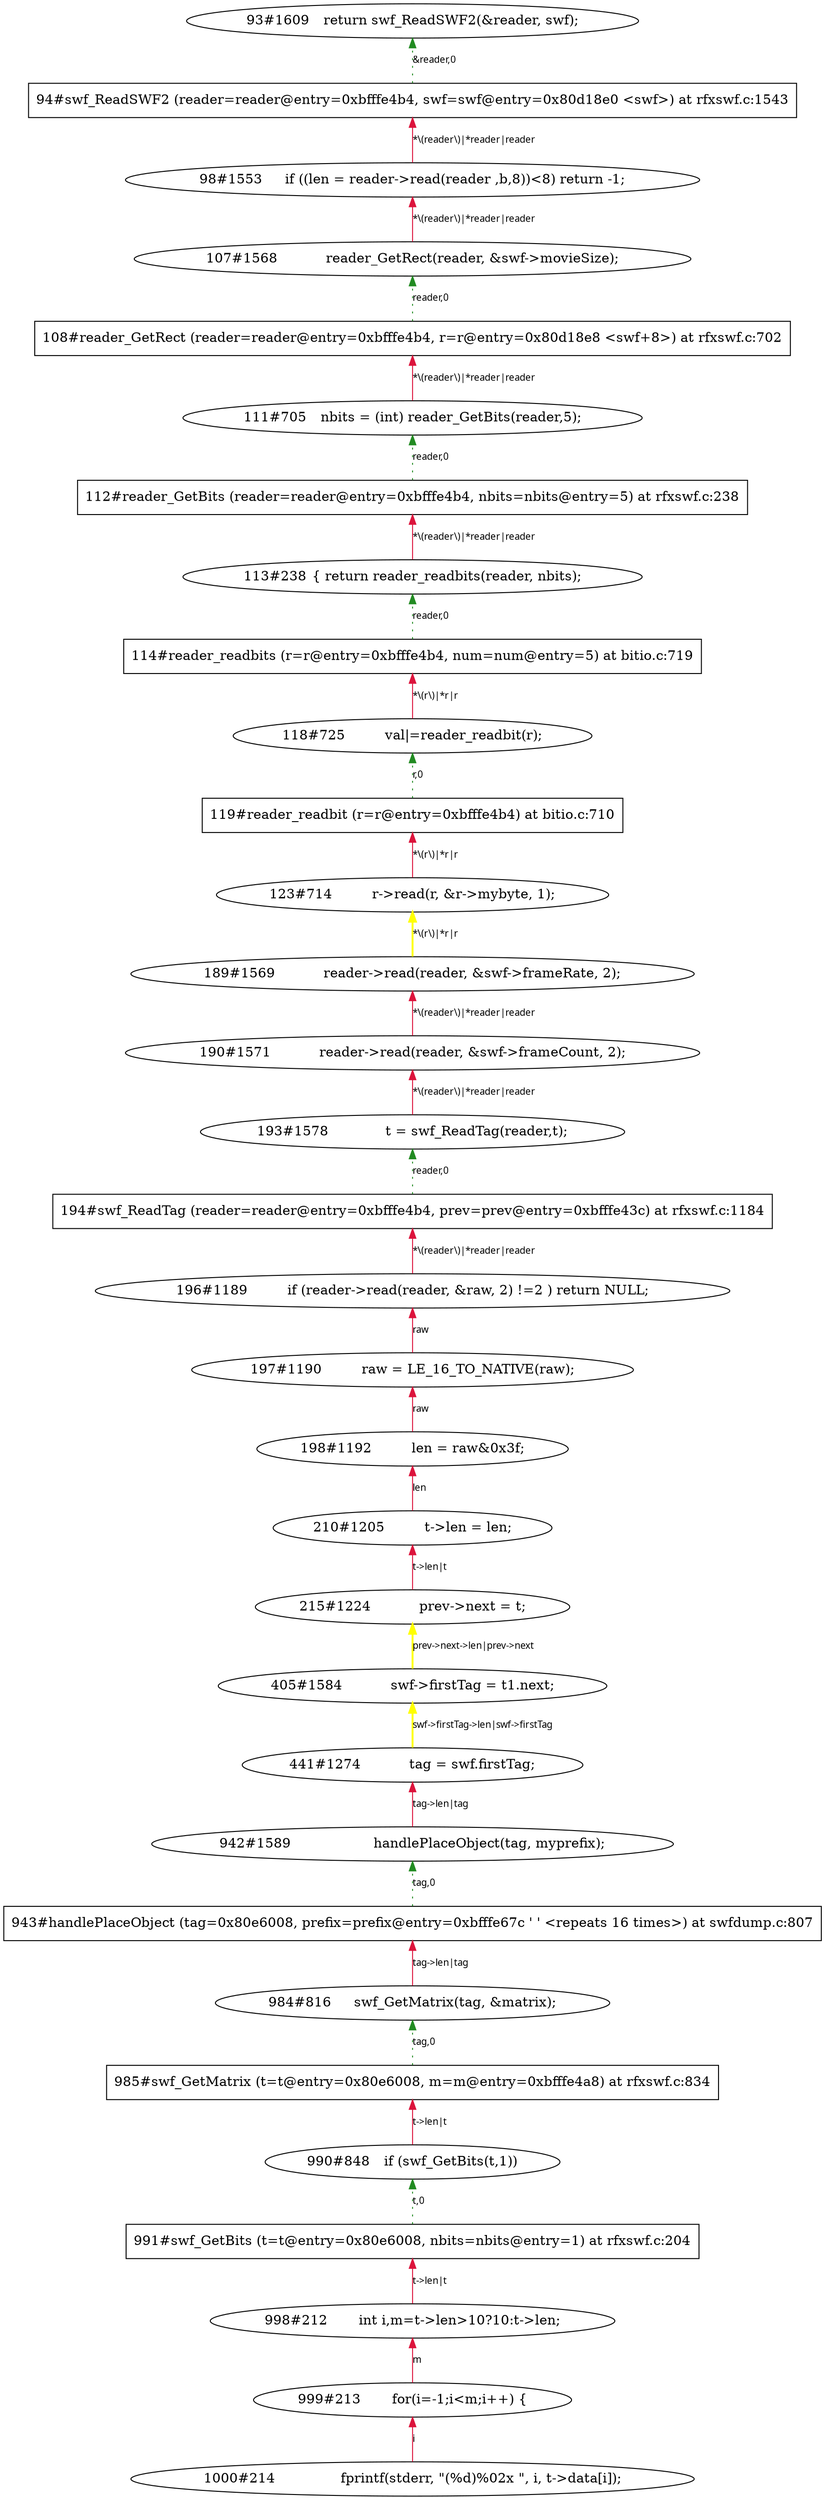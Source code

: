 digraph tiantgraph{
rankdir="BT";
"405#1584	    swf->firstTag = t1.next;";
"942#1589		    handlePlaceObject(tag, myprefix);";
"943#handlePlaceObject (tag=0x80e6008, prefix=prefix@entry=0xbfffe67c ' ' <repeats 16 times>) at swfdump.c:807"[shape="record"];
"94#swf_ReadSWF2 (reader=reader@entry=0xbfffe4b4, swf=swf@entry=0x80d18e0 <swf>) at rfxswf.c:1543"[shape="record"];
"441#1274	    tag = swf.firstTag;";
"189#1569	    reader->read(reader, &swf->frameRate, 2);";
"190#1571	    reader->read(reader, &swf->frameCount, 2);";
"193#1578	      t = swf_ReadTag(reader,t);";
"194#swf_ReadTag (reader=reader@entry=0xbfffe4b4, prev=prev@entry=0xbfffe43c) at rfxswf.c:1184"[shape="record"];
"196#1189	  if (reader->read(reader, &raw, 2) !=2 ) return NULL;";
"197#1190	  raw = LE_16_TO_NATIVE(raw);";
"198#1192	  len = raw&0x3f;";
"210#1205	  t->len = len;";
"215#1224	    prev->next = t;";
"984#816	    swf_GetMatrix(tag, &matrix);";
"985#swf_GetMatrix (t=t@entry=0x80e6008, m=m@entry=0xbfffe4a8) at rfxswf.c:834"[shape="record"];
"93#1609	  return swf_ReadSWF2(&reader, swf);";
"990#848	  if (swf_GetBits(t,1))";
"991#swf_GetBits (t=t@entry=0x80e6008, nbits=nbits@entry=1) at rfxswf.c:204"[shape="record"];
"98#1553	    if ((len = reader->read(reader ,b,8))<8) return -1;";
"998#212	      int i,m=t->len>10?10:t->len;";
"999#213	      for(i=-1;i<m;i++) \{";
"1000#214	        fprintf(stderr, \"(%d)%02x \", i, t->data[i]);";
"107#1568	    reader_GetRect(reader, &swf->movieSize);";
"108#reader_GetRect (reader=reader@entry=0xbfffe4b4, r=r@entry=0x80d18e8 <swf+8>) at rfxswf.c:702"[shape="record"];
"111#705	  nbits = (int) reader_GetBits(reader,5);";
"112#reader_GetBits (reader=reader@entry=0xbfffe4b4, nbits=nbits@entry=5) at rfxswf.c:238"[shape="record"];
"113#238	\{ return reader_readbits(reader, nbits);";
"114#reader_readbits (r=r@entry=0xbfffe4b4, num=num@entry=5) at bitio.c:719"[shape="record"];
"118#725		val|=reader_readbit(r);";
"119#reader_readbit (r=r@entry=0xbfffe4b4) at bitio.c:710"[shape="record"];
"123#714	        r->read(r, &r->mybyte, 1);";
edge [fontname = "Verdana", fontsize = 10, color="crimson", style="solid"];
"193#1578	      t = swf_ReadTag(reader,t);"->"190#1571	    reader->read(reader, &swf->frameCount, 2);"[label="*\\(reader\\)|*reader|reader"];
"98#1553	    if ((len = reader->read(reader ,b,8))<8) return -1;"->"94#swf_ReadSWF2 (reader=reader@entry=0xbfffe4b4, swf=swf@entry=0x80d18e0 <swf>) at rfxswf.c:1543"[label="*\\(reader\\)|*reader|reader"];
"196#1189	  if (reader->read(reader, &raw, 2) !=2 ) return NULL;"->"194#swf_ReadTag (reader=reader@entry=0xbfffe4b4, prev=prev@entry=0xbfffe43c) at rfxswf.c:1184"[label="*\\(reader\\)|*reader|reader"];
"197#1190	  raw = LE_16_TO_NATIVE(raw);"->"196#1189	  if (reader->read(reader, &raw, 2) !=2 ) return NULL;"[label="raw"];
"998#212	      int i,m=t->len>10?10:t->len;"->"991#swf_GetBits (t=t@entry=0x80e6008, nbits=nbits@entry=1) at rfxswf.c:204"[label="t->len|t"];
"999#213	      for(i=-1;i<m;i++) \{"->"998#212	      int i,m=t->len>10?10:t->len;"[label="m"];
"1000#214	        fprintf(stderr, \"(%d)%02x \", i, t->data[i]);"->"999#213	      for(i=-1;i<m;i++) \{"[label="i"];
"107#1568	    reader_GetRect(reader, &swf->movieSize);"->"98#1553	    if ((len = reader->read(reader ,b,8))<8) return -1;"[label="*\\(reader\\)|*reader|reader"];
"942#1589		    handlePlaceObject(tag, myprefix);"->"441#1274	    tag = swf.firstTag;"[label="tag->len|tag"];
"111#705	  nbits = (int) reader_GetBits(reader,5);"->"108#reader_GetRect (reader=reader@entry=0xbfffe4b4, r=r@entry=0x80d18e8 <swf+8>) at rfxswf.c:702"[label="*\\(reader\\)|*reader|reader"];
"190#1571	    reader->read(reader, &swf->frameCount, 2);"->"189#1569	    reader->read(reader, &swf->frameRate, 2);"[label="*\\(reader\\)|*reader|reader"];
"113#238	\{ return reader_readbits(reader, nbits);"->"112#reader_GetBits (reader=reader@entry=0xbfffe4b4, nbits=nbits@entry=5) at rfxswf.c:238"[label="*\\(reader\\)|*reader|reader"];
"210#1205	  t->len = len;"->"198#1192	  len = raw&0x3f;"[label="len"];
"118#725		val|=reader_readbit(r);"->"114#reader_readbits (r=r@entry=0xbfffe4b4, num=num@entry=5) at bitio.c:719"[label="*\\(r\\)|*r|r"];
"215#1224	    prev->next = t;"->"210#1205	  t->len = len;"[label="t->len|t"];
"984#816	    swf_GetMatrix(tag, &matrix);"->"943#handlePlaceObject (tag=0x80e6008, prefix=prefix@entry=0xbfffe67c ' ' <repeats 16 times>) at swfdump.c:807"[label="tag->len|tag"];
"123#714	        r->read(r, &r->mybyte, 1);"->"119#reader_readbit (r=r@entry=0xbfffe4b4) at bitio.c:710"[label="*\\(r\\)|*r|r"];
"990#848	  if (swf_GetBits(t,1))"->"985#swf_GetMatrix (t=t@entry=0x80e6008, m=m@entry=0xbfffe4a8) at rfxswf.c:834"[label="t->len|t"];
"198#1192	  len = raw&0x3f;"->"197#1190	  raw = LE_16_TO_NATIVE(raw);"[label="raw"];
"441#1274	    tag = swf.firstTag;"->"405#1584	    swf->firstTag = t1.next;"[label="swf->firstTag->len|swf->firstTag",style="bold", color="yellow"];
"189#1569	    reader->read(reader, &swf->frameRate, 2);"->"123#714	        r->read(r, &r->mybyte, 1);"[label="*\\(r\\)|*r|r",style="bold", color="yellow"];
"405#1584	    swf->firstTag = t1.next;"->"215#1224	    prev->next = t;"[label="prev->next->len|prev->next",style="bold", color="yellow"];
"194#swf_ReadTag (reader=reader@entry=0xbfffe4b4, prev=prev@entry=0xbfffe43c) at rfxswf.c:1184"->"193#1578	      t = swf_ReadTag(reader,t);"[label="reader,0",style="dotted", color="forestgreen"];
"108#reader_GetRect (reader=reader@entry=0xbfffe4b4, r=r@entry=0x80d18e8 <swf+8>) at rfxswf.c:702"->"107#1568	    reader_GetRect(reader, &swf->movieSize);"[label="reader,0",style="dotted", color="forestgreen"];
"943#handlePlaceObject (tag=0x80e6008, prefix=prefix@entry=0xbfffe67c ' ' <repeats 16 times>) at swfdump.c:807"->"942#1589		    handlePlaceObject(tag, myprefix);"[label="tag,0",style="dotted", color="forestgreen"];
"112#reader_GetBits (reader=reader@entry=0xbfffe4b4, nbits=nbits@entry=5) at rfxswf.c:238"->"111#705	  nbits = (int) reader_GetBits(reader,5);"[label="reader,0",style="dotted", color="forestgreen"];
"114#reader_readbits (r=r@entry=0xbfffe4b4, num=num@entry=5) at bitio.c:719"->"113#238	\{ return reader_readbits(reader, nbits);"[label="reader,0",style="dotted", color="forestgreen"];
"119#reader_readbit (r=r@entry=0xbfffe4b4) at bitio.c:710"->"118#725		val|=reader_readbit(r);"[label="r,0",style="dotted", color="forestgreen"];
"985#swf_GetMatrix (t=t@entry=0x80e6008, m=m@entry=0xbfffe4a8) at rfxswf.c:834"->"984#816	    swf_GetMatrix(tag, &matrix);"[label="tag,0",style="dotted", color="forestgreen"];
"94#swf_ReadSWF2 (reader=reader@entry=0xbfffe4b4, swf=swf@entry=0x80d18e0 <swf>) at rfxswf.c:1543"->"93#1609	  return swf_ReadSWF2(&reader, swf);"[label="&reader,0",style="dotted", color="forestgreen"];
"991#swf_GetBits (t=t@entry=0x80e6008, nbits=nbits@entry=1) at rfxswf.c:204"->"990#848	  if (swf_GetBits(t,1))"[label="t,0",style="dotted", color="forestgreen"];
}